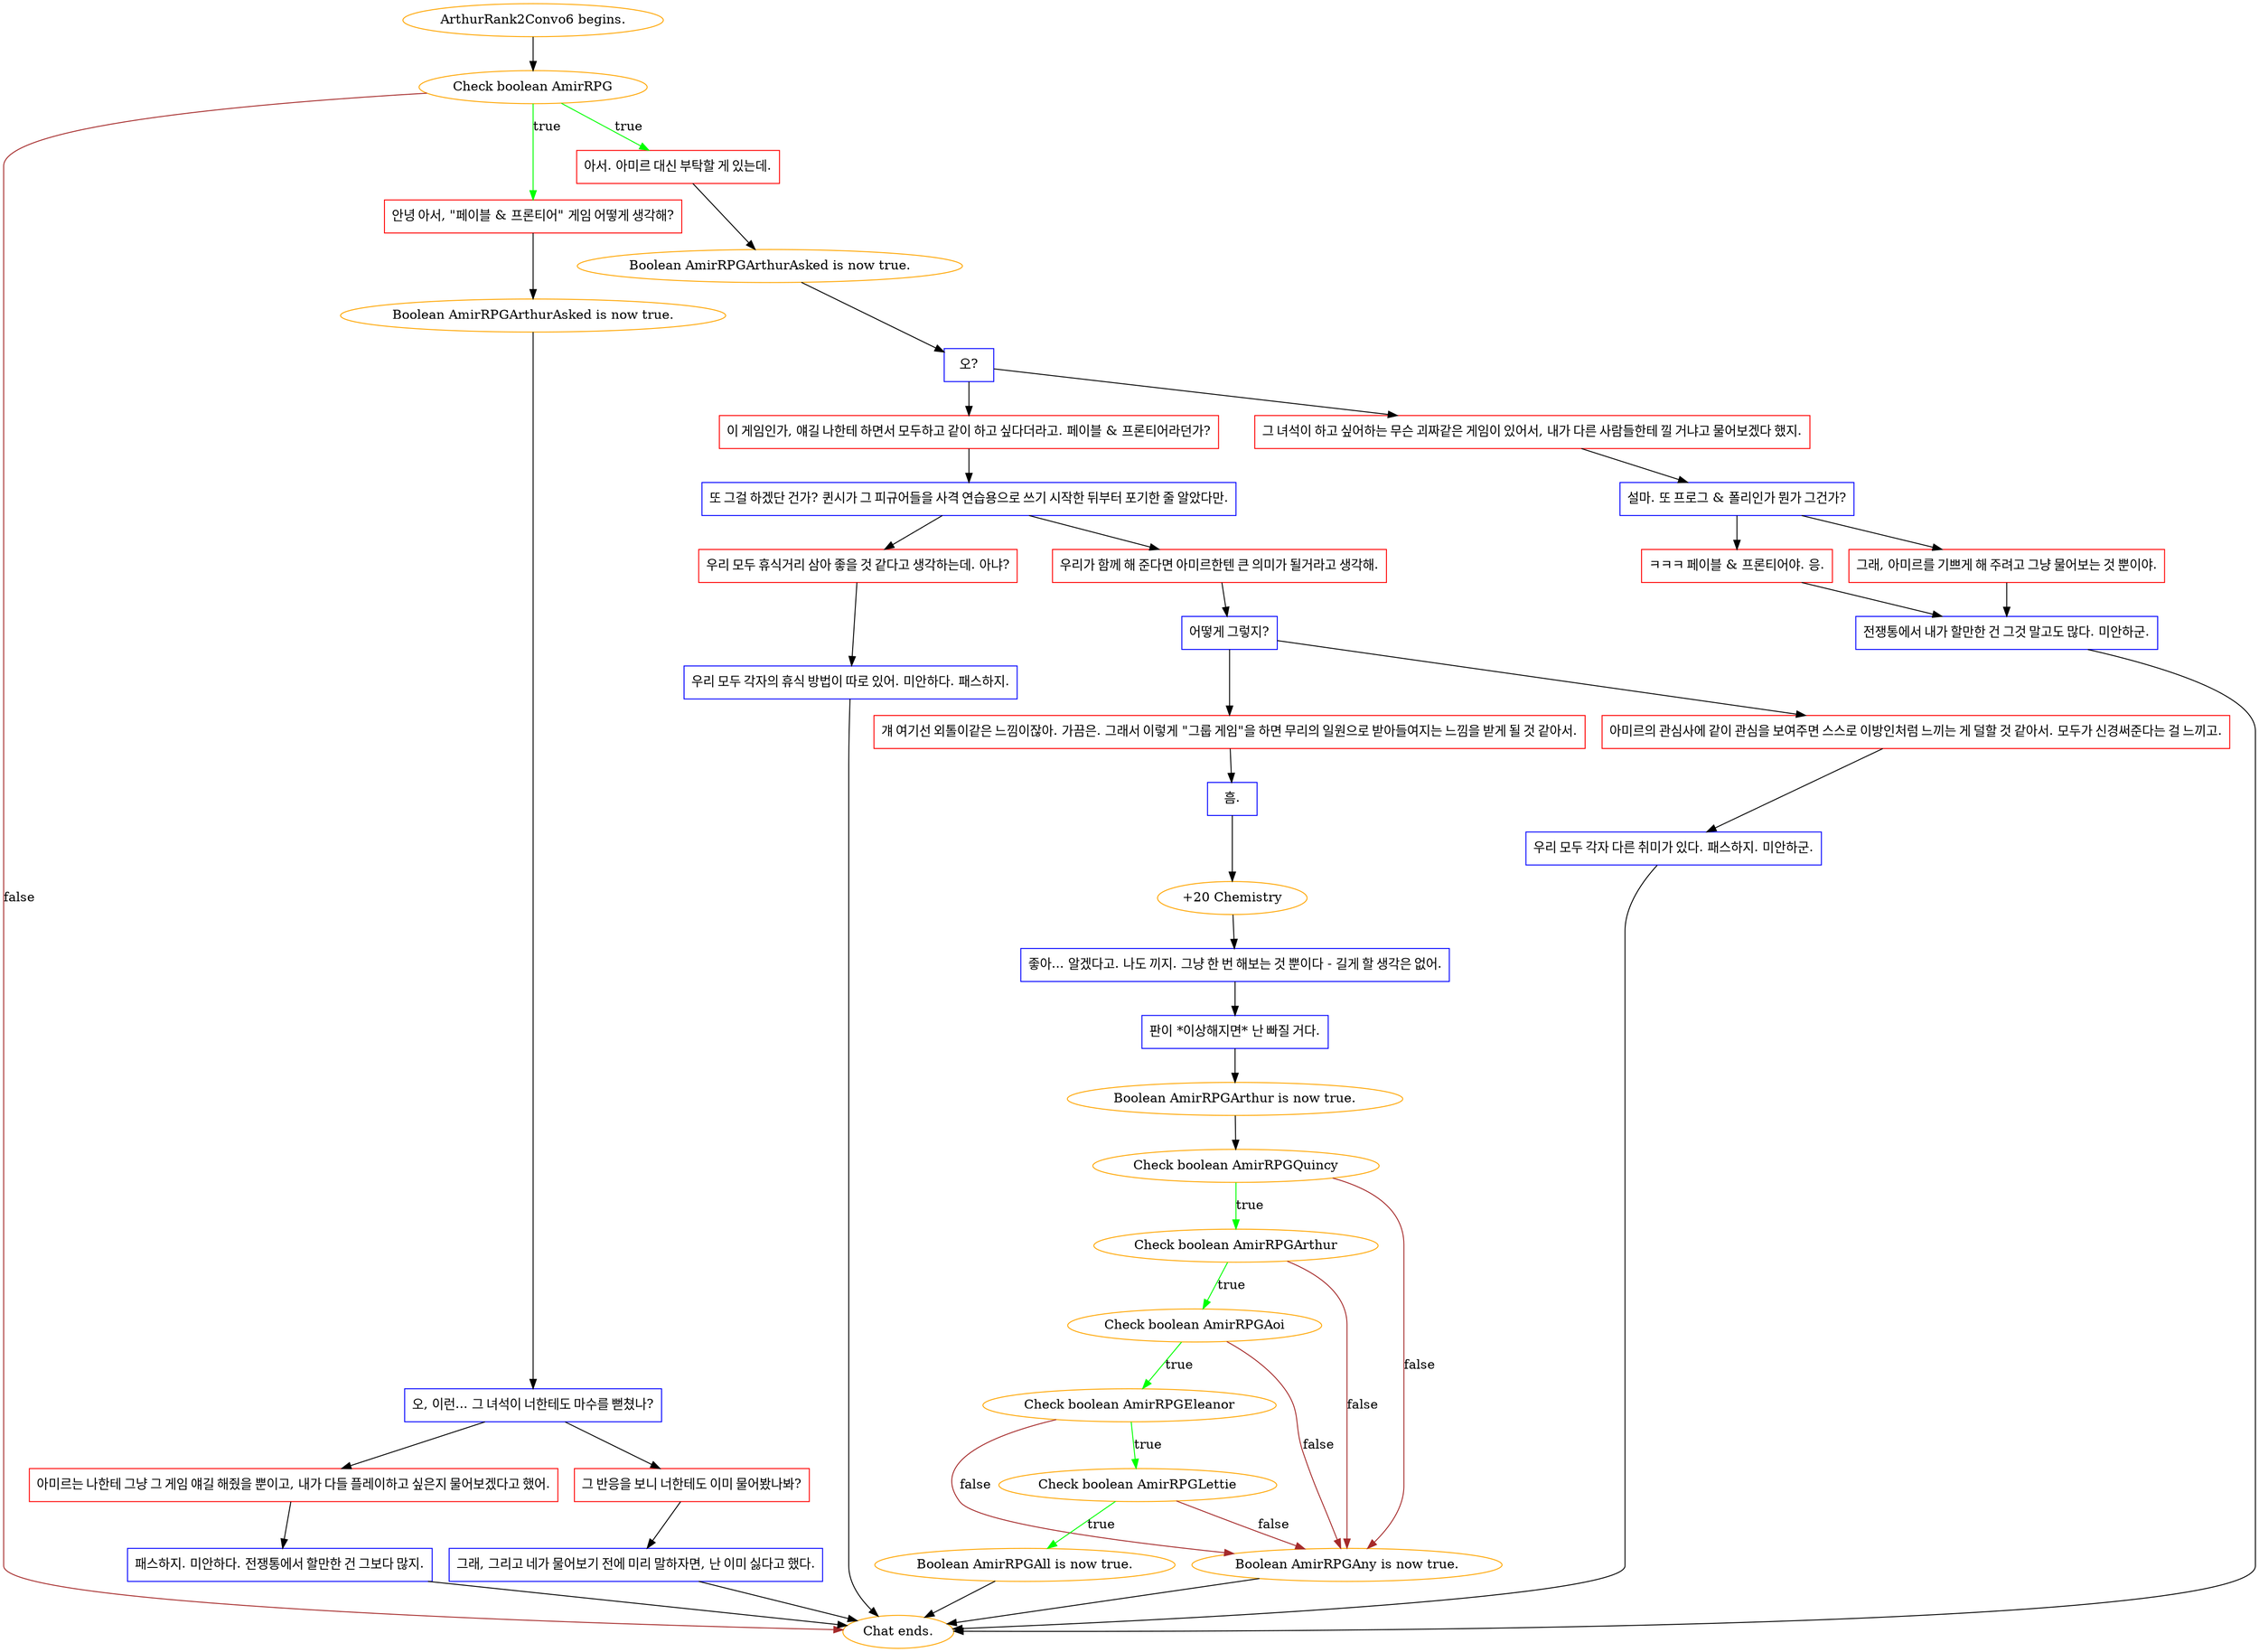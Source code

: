 digraph {
	"ArthurRank2Convo6 begins." [color=orange];
		"ArthurRank2Convo6 begins." -> j1855590608;
	j1855590608 [label="Check boolean AmirRPG",color=orange];
		j1855590608 -> j3248174889 [label=true,color=green];
		j1855590608 -> j230150415 [label=true,color=green];
		j1855590608 -> "Chat ends." [label=false,color=brown];
	j3248174889 [label="안녕 아서, \"페이블 & 프론티어\" 게임 어떻게 생각해?",shape=box,color=red];
		j3248174889 -> j1922865992;
	j230150415 [label="아서. 아미르 대신 부탁할 게 있는데.",shape=box,color=red];
		j230150415 -> j3636179494;
	"Chat ends." [color=orange];
	j1922865992 [label="Boolean AmirRPGArthurAsked is now true.",color=orange];
		j1922865992 -> j2364291816;
	j3636179494 [label="Boolean AmirRPGArthurAsked is now true.",color=orange];
		j3636179494 -> j1592782788;
	j2364291816 [label="오, 이런... 그 녀석이 너한테도 마수를 뻗쳤나?",shape=box,color=blue];
		j2364291816 -> j3325693332;
		j2364291816 -> j773676604;
	j1592782788 [label="오?",shape=box,color=blue];
		j1592782788 -> j3274720722;
		j1592782788 -> j2766838305;
	j3325693332 [label="그 반응을 보니 너한테도 이미 물어봤나봐?",shape=box,color=red];
		j3325693332 -> j1623622940;
	j773676604 [label="아미르는 나한테 그냥 그 게임 얘길 해줬을 뿐이고, 내가 다들 플레이하고 싶은지 물어보겠다고 했어.",shape=box,color=red];
		j773676604 -> j3996888181;
	j3274720722 [label="이 게임인가, 얘길 나한테 하면서 모두하고 같이 하고 싶다더라고. 페이블 & 프론티어라던가?",shape=box,color=red];
		j3274720722 -> j1101791275;
	j2766838305 [label="그 녀석이 하고 싶어하는 무슨 괴짜같은 게임이 있어서, 내가 다른 사람들한테 낄 거냐고 물어보겠다 했지.",shape=box,color=red];
		j2766838305 -> j1178195891;
	j1623622940 [label="그래, 그리고 네가 물어보기 전에 미리 말하자면, 난 이미 싫다고 했다.",shape=box,color=blue];
		j1623622940 -> "Chat ends.";
	j3996888181 [label="패스하지. 미안하다. 전쟁통에서 할만한 건 그보다 많지.",shape=box,color=blue];
		j3996888181 -> "Chat ends.";
	j1101791275 [label="또 그걸 하겠단 건가? 퀸시가 그 피규어들을 사격 연습용으로 쓰기 시작한 뒤부터 포기한 줄 알았다만.",shape=box,color=blue];
		j1101791275 -> j2935862042;
		j1101791275 -> j3712955585;
	j1178195891 [label="설마. 또 프로그 & 폴리인가 뭔가 그건가?",shape=box,color=blue];
		j1178195891 -> j528343327;
		j1178195891 -> j2508426170;
	j2935862042 [label="우리 모두 휴식거리 삼아 좋을 것 같다고 생각하는데. 아냐?",shape=box,color=red];
		j2935862042 -> j2271075146;
	j3712955585 [label="우리가 함께 해 준다면 아미르한텐 큰 의미가 될거라고 생각해.",shape=box,color=red];
		j3712955585 -> j337373120;
	j528343327 [label="ㅋㅋㅋ 페이블 & 프론티어야. 응.",shape=box,color=red];
		j528343327 -> j696519310;
	j2508426170 [label="그래, 아미르를 기쁘게 해 주려고 그냥 물어보는 것 뿐이야.",shape=box,color=red];
		j2508426170 -> j696519310;
	j2271075146 [label="우리 모두 각자의 휴식 방법이 따로 있어. 미안하다. 패스하지.",shape=box,color=blue];
		j2271075146 -> "Chat ends.";
	j337373120 [label="어떻게 그렇지?",shape=box,color=blue];
		j337373120 -> j1621255686;
		j337373120 -> j3426382039;
	j696519310 [label="전쟁통에서 내가 할만한 건 그것 말고도 많다. 미안하군.",shape=box,color=blue];
		j696519310 -> "Chat ends.";
	j1621255686 [label="걔 여기선 외톨이같은 느낌이잖아. 가끔은. 그래서 이렇게 \"그룹 게임\"을 하면 무리의 일원으로 받아들여지는 느낌을 받게 될 것 같아서.",shape=box,color=red];
		j1621255686 -> j1472505197;
	j3426382039 [label="아미르의 관심사에 같이 관심을 보여주면 스스로 이방인처럼 느끼는 게 덜할 것 같아서. 모두가 신경써준다는 걸 느끼고.",shape=box,color=red];
		j3426382039 -> j3370622368;
	j1472505197 [label="흠.",shape=box,color=blue];
		j1472505197 -> j97178906;
	j3370622368 [label="우리 모두 각자 다른 취미가 있다. 패스하지. 미안하군.",shape=box,color=blue];
		j3370622368 -> "Chat ends.";
	j97178906 [label="+20 Chemistry",color=orange];
		j97178906 -> j2456897388;
	j2456897388 [label="좋아... 알겠다고. 나도 끼지. 그냥 한 번 해보는 것 뿐이다 - 길게 할 생각은 없어.",shape=box,color=blue];
		j2456897388 -> j1608325088;
	j1608325088 [label="판이 *이상해지면* 난 빠질 거다.",shape=box,color=blue];
		j1608325088 -> j2752900129;
	j2752900129 [label="Boolean AmirRPGArthur is now true.",color=orange];
		j2752900129 -> j2587658351;
	j2587658351 [label="Check boolean AmirRPGQuincy",color=orange];
		j2587658351 -> j4272770091 [label=true,color=green];
		j2587658351 -> j1992773596 [label=false,color=brown];
	j4272770091 [label="Check boolean AmirRPGArthur",color=orange];
		j4272770091 -> j36500747 [label=true,color=green];
		j4272770091 -> j1992773596 [label=false,color=brown];
	j1992773596 [label="Boolean AmirRPGAny is now true.",color=orange];
		j1992773596 -> "Chat ends.";
	j36500747 [label="Check boolean AmirRPGAoi",color=orange];
		j36500747 -> j1856519486 [label=true,color=green];
		j36500747 -> j1992773596 [label=false,color=brown];
	j1856519486 [label="Check boolean AmirRPGEleanor",color=orange];
		j1856519486 -> j3730204203 [label=true,color=green];
		j1856519486 -> j1992773596 [label=false,color=brown];
	j3730204203 [label="Check boolean AmirRPGLettie",color=orange];
		j3730204203 -> j2677000302 [label=true,color=green];
		j3730204203 -> j1992773596 [label=false,color=brown];
	j2677000302 [label="Boolean AmirRPGAll is now true.",color=orange];
		j2677000302 -> "Chat ends.";
}